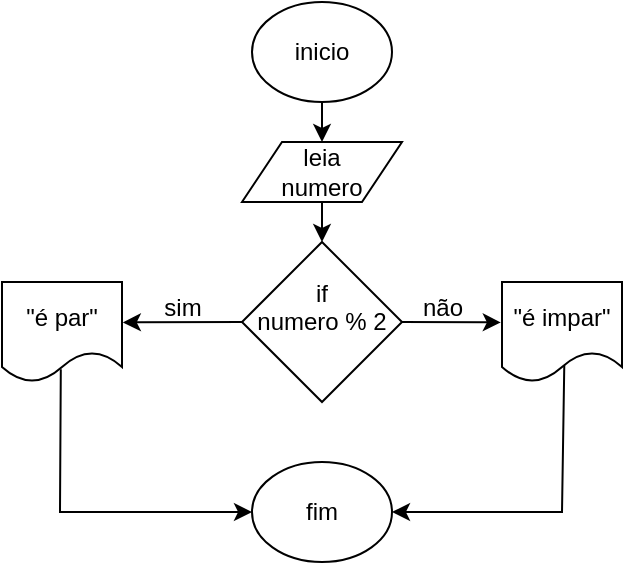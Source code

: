 <mxfile version="28.1.1">
  <diagram name="Página-1" id="xUwYU2adKUpBdQ1YIx9R">
    <mxGraphModel dx="983" dy="536" grid="1" gridSize="10" guides="1" tooltips="1" connect="1" arrows="1" fold="1" page="1" pageScale="1" pageWidth="827" pageHeight="1169" math="0" shadow="0">
      <root>
        <mxCell id="0" />
        <mxCell id="1" parent="0" />
        <mxCell id="XrIg1SnajAhdOKtyu1J4-1" value="inicio" style="ellipse;whiteSpace=wrap;html=1;" vertex="1" parent="1">
          <mxGeometry x="365" y="10" width="70" height="50" as="geometry" />
        </mxCell>
        <mxCell id="XrIg1SnajAhdOKtyu1J4-2" value="leia&lt;div&gt;numero&lt;/div&gt;" style="shape=parallelogram;perimeter=parallelogramPerimeter;whiteSpace=wrap;html=1;fixedSize=1;" vertex="1" parent="1">
          <mxGeometry x="360" y="80" width="80" height="30" as="geometry" />
        </mxCell>
        <mxCell id="XrIg1SnajAhdOKtyu1J4-3" value="if&lt;div&gt;numero % 2&lt;/div&gt;&lt;div&gt;&lt;br&gt;&lt;/div&gt;" style="rhombus;whiteSpace=wrap;html=1;" vertex="1" parent="1">
          <mxGeometry x="360" y="130" width="80" height="80" as="geometry" />
        </mxCell>
        <mxCell id="XrIg1SnajAhdOKtyu1J4-4" value="&quot;é par&quot;" style="shape=document;whiteSpace=wrap;html=1;boundedLbl=1;" vertex="1" parent="1">
          <mxGeometry x="240" y="150" width="60" height="50" as="geometry" />
        </mxCell>
        <mxCell id="XrIg1SnajAhdOKtyu1J4-5" value="&quot;é impar&quot;" style="shape=document;whiteSpace=wrap;html=1;boundedLbl=1;" vertex="1" parent="1">
          <mxGeometry x="490" y="150" width="60" height="50" as="geometry" />
        </mxCell>
        <mxCell id="XrIg1SnajAhdOKtyu1J4-6" value="" style="endArrow=classic;html=1;rounded=0;exitX=0;exitY=0.5;exitDx=0;exitDy=0;entryX=1.007;entryY=0.404;entryDx=0;entryDy=0;entryPerimeter=0;" edge="1" parent="1" source="XrIg1SnajAhdOKtyu1J4-3" target="XrIg1SnajAhdOKtyu1J4-4">
          <mxGeometry width="50" height="50" relative="1" as="geometry">
            <mxPoint x="330" y="300" as="sourcePoint" />
            <mxPoint x="380" y="250" as="targetPoint" />
          </mxGeometry>
        </mxCell>
        <mxCell id="XrIg1SnajAhdOKtyu1J4-7" value="sim" style="text;html=1;align=center;verticalAlign=middle;resizable=0;points=[];autosize=1;strokeColor=none;fillColor=none;" vertex="1" parent="1">
          <mxGeometry x="310" y="148" width="40" height="30" as="geometry" />
        </mxCell>
        <mxCell id="XrIg1SnajAhdOKtyu1J4-8" value="" style="endArrow=classic;html=1;rounded=0;exitX=1;exitY=0.5;exitDx=0;exitDy=0;entryX=-0.01;entryY=0.404;entryDx=0;entryDy=0;entryPerimeter=0;" edge="1" parent="1" source="XrIg1SnajAhdOKtyu1J4-3" target="XrIg1SnajAhdOKtyu1J4-5">
          <mxGeometry width="50" height="50" relative="1" as="geometry">
            <mxPoint x="330" y="300" as="sourcePoint" />
            <mxPoint x="380" y="250" as="targetPoint" />
          </mxGeometry>
        </mxCell>
        <mxCell id="XrIg1SnajAhdOKtyu1J4-9" value="não" style="text;html=1;align=center;verticalAlign=middle;resizable=0;points=[];autosize=1;strokeColor=none;fillColor=none;" vertex="1" parent="1">
          <mxGeometry x="440" y="148" width="40" height="30" as="geometry" />
        </mxCell>
        <mxCell id="XrIg1SnajAhdOKtyu1J4-10" value="fim" style="ellipse;whiteSpace=wrap;html=1;" vertex="1" parent="1">
          <mxGeometry x="365" y="240" width="70" height="50" as="geometry" />
        </mxCell>
        <mxCell id="XrIg1SnajAhdOKtyu1J4-11" value="" style="endArrow=classic;html=1;rounded=0;exitX=0.49;exitY=0.873;exitDx=0;exitDy=0;exitPerimeter=0;entryX=0;entryY=0.5;entryDx=0;entryDy=0;" edge="1" parent="1" source="XrIg1SnajAhdOKtyu1J4-4" target="XrIg1SnajAhdOKtyu1J4-10">
          <mxGeometry width="50" height="50" relative="1" as="geometry">
            <mxPoint x="330" y="300" as="sourcePoint" />
            <mxPoint x="380" y="250" as="targetPoint" />
            <Array as="points">
              <mxPoint x="269" y="265" />
            </Array>
          </mxGeometry>
        </mxCell>
        <mxCell id="XrIg1SnajAhdOKtyu1J4-12" value="" style="endArrow=classic;html=1;rounded=0;exitX=0.519;exitY=0.832;exitDx=0;exitDy=0;exitPerimeter=0;entryX=1;entryY=0.5;entryDx=0;entryDy=0;" edge="1" parent="1" source="XrIg1SnajAhdOKtyu1J4-5" target="XrIg1SnajAhdOKtyu1J4-10">
          <mxGeometry width="50" height="50" relative="1" as="geometry">
            <mxPoint x="279" y="204" as="sourcePoint" />
            <mxPoint x="375" y="275" as="targetPoint" />
            <Array as="points">
              <mxPoint x="520" y="265" />
            </Array>
          </mxGeometry>
        </mxCell>
        <mxCell id="XrIg1SnajAhdOKtyu1J4-13" value="" style="endArrow=classic;html=1;rounded=0;exitX=0.5;exitY=1;exitDx=0;exitDy=0;entryX=0.5;entryY=0;entryDx=0;entryDy=0;" edge="1" parent="1" source="XrIg1SnajAhdOKtyu1J4-2" target="XrIg1SnajAhdOKtyu1J4-3">
          <mxGeometry width="50" height="50" relative="1" as="geometry">
            <mxPoint x="330" y="300" as="sourcePoint" />
            <mxPoint x="380" y="250" as="targetPoint" />
          </mxGeometry>
        </mxCell>
        <mxCell id="XrIg1SnajAhdOKtyu1J4-14" value="" style="endArrow=classic;html=1;rounded=0;exitX=0.5;exitY=1;exitDx=0;exitDy=0;entryX=0.5;entryY=0;entryDx=0;entryDy=0;" edge="1" parent="1" source="XrIg1SnajAhdOKtyu1J4-1" target="XrIg1SnajAhdOKtyu1J4-2">
          <mxGeometry width="50" height="50" relative="1" as="geometry">
            <mxPoint x="330" y="300" as="sourcePoint" />
            <mxPoint x="380" y="250" as="targetPoint" />
          </mxGeometry>
        </mxCell>
      </root>
    </mxGraphModel>
  </diagram>
</mxfile>
